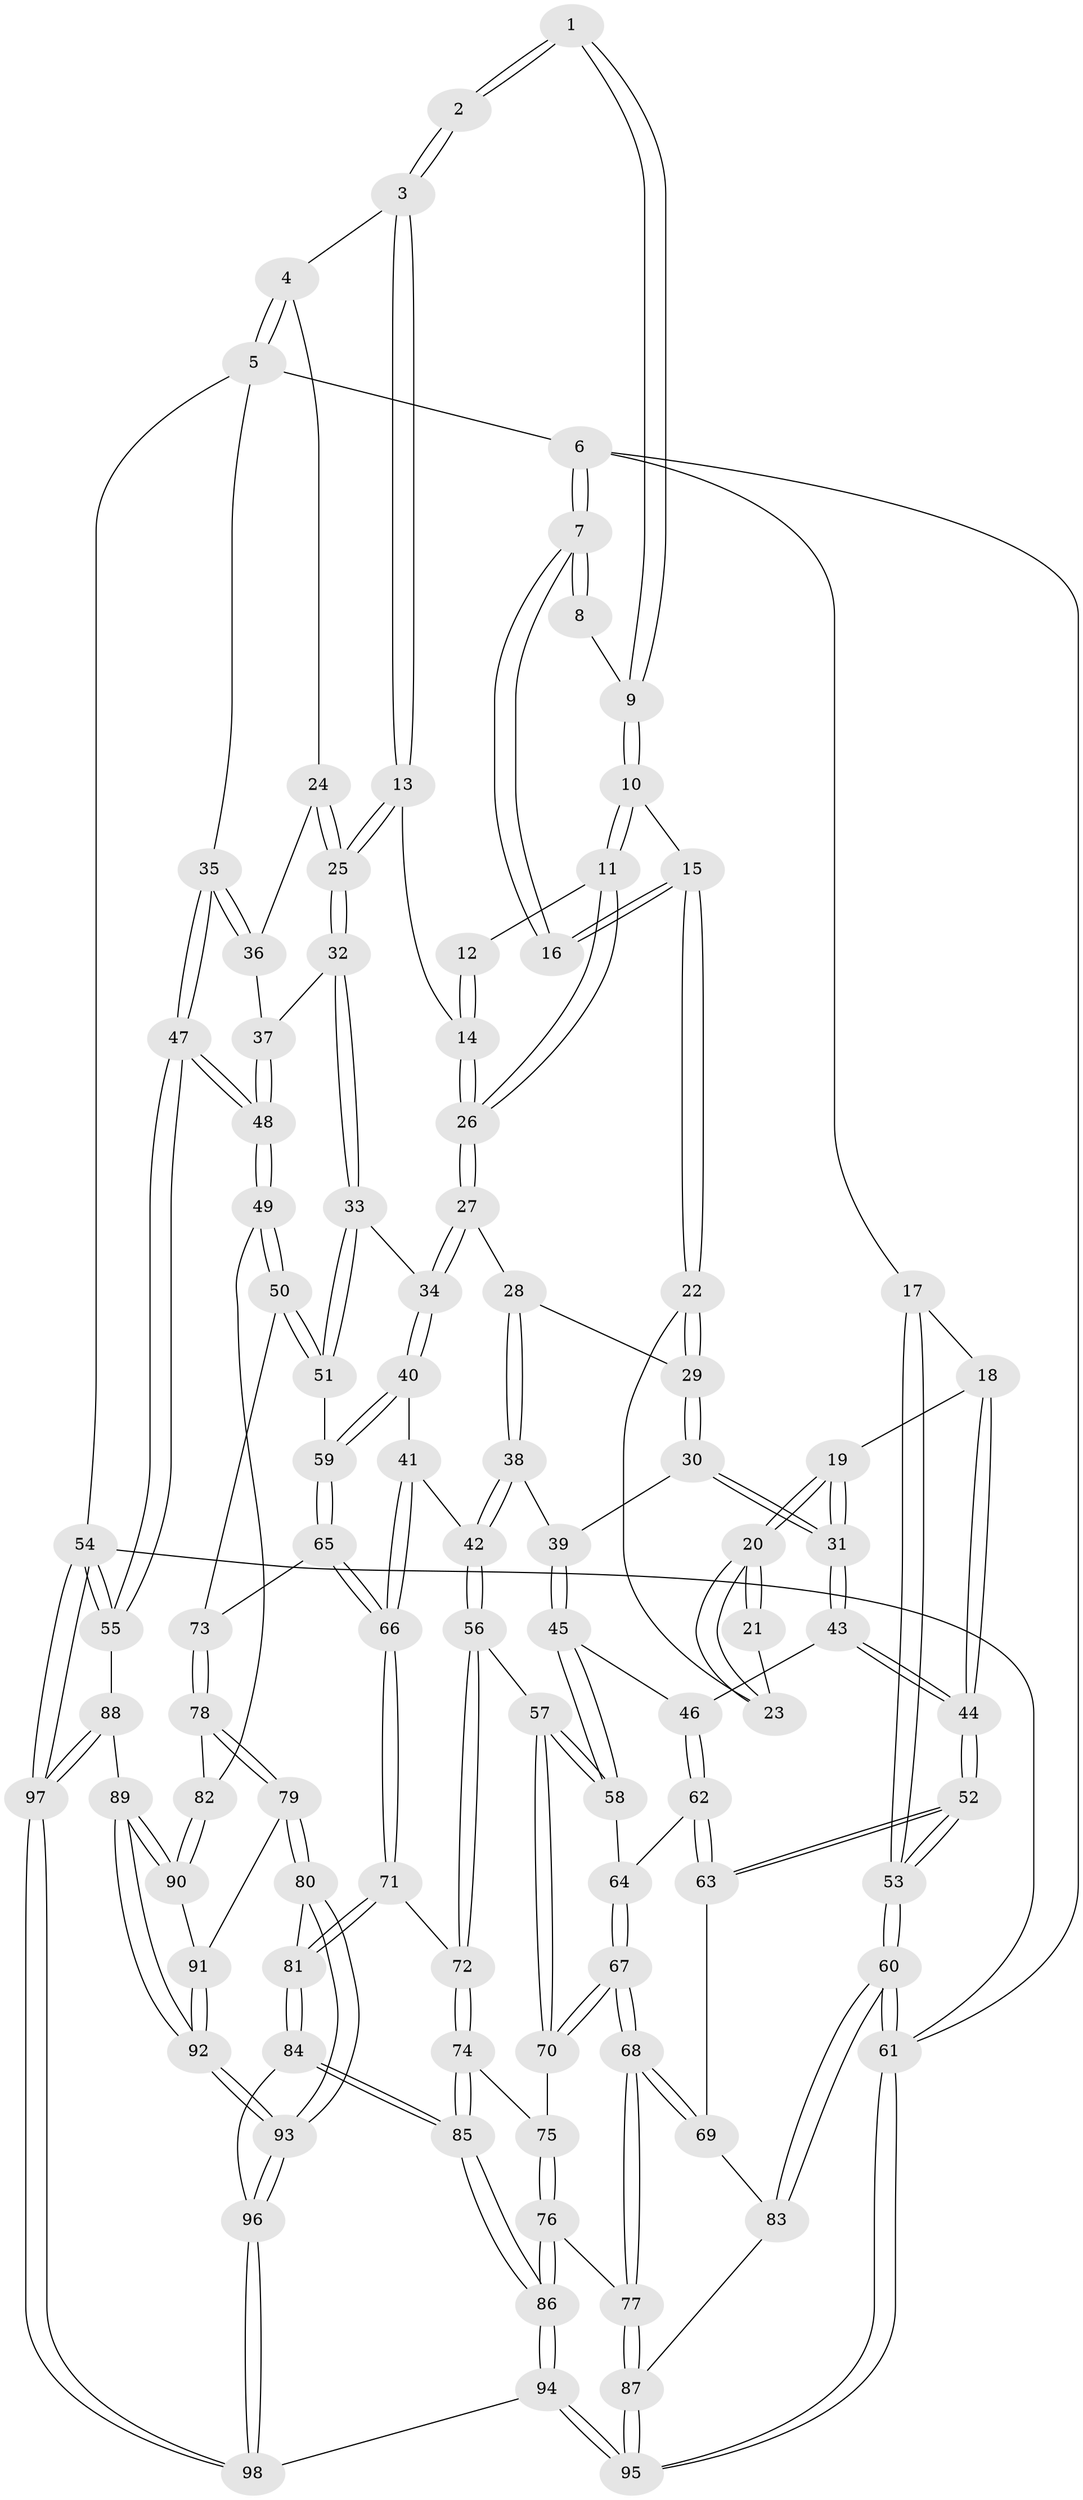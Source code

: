 // Generated by graph-tools (version 1.1) at 2025/11/02/27/25 16:11:58]
// undirected, 98 vertices, 242 edges
graph export_dot {
graph [start="1"]
  node [color=gray90,style=filled];
  1 [pos="+0.6834104146223611+0"];
  2 [pos="+0.7418764193883988+0"];
  3 [pos="+0.8715086400884287+0"];
  4 [pos="+1+0"];
  5 [pos="+1+0"];
  6 [pos="+0+0"];
  7 [pos="+0+0"];
  8 [pos="+0.3523294073939284+0"];
  9 [pos="+0.4265621521715081+0.08524034587319936"];
  10 [pos="+0.4232446278093053+0.12976058694024567"];
  11 [pos="+0.4546573704836832+0.14505947982998044"];
  12 [pos="+0.548304151621935+0.07531474942281445"];
  13 [pos="+0.7061379568219228+0.1955542194846997"];
  14 [pos="+0.6448919155228628+0.20834346465308962"];
  15 [pos="+0.3733898265562487+0.13907170378269126"];
  16 [pos="+0.2096880210090523+0.04869406039549868"];
  17 [pos="+0+0"];
  18 [pos="+0.13159750099618842+0.30650970575706205"];
  19 [pos="+0.18919453761605157+0.2976286631510917"];
  20 [pos="+0.19230517406112857+0.289431211421854"];
  21 [pos="+0.2096140366968046+0.08579756128862444"];
  22 [pos="+0.3491523535950457+0.19127212284567197"];
  23 [pos="+0.2810977855366189+0.21724716640389766"];
  24 [pos="+0.8316131127321594+0.27643673697909554"];
  25 [pos="+0.760125805487894+0.2989707670790001"];
  26 [pos="+0.5284254016264321+0.2539820421736076"];
  27 [pos="+0.5236101010055063+0.2696549304612474"];
  28 [pos="+0.5135993446243823+0.2831370583534653"];
  29 [pos="+0.34922300982765836+0.2831506186771185"];
  30 [pos="+0.29425904565381134+0.35601231838898445"];
  31 [pos="+0.27705757688302846+0.3575054708685456"];
  32 [pos="+0.7588956772174643+0.35385108304608504"];
  33 [pos="+0.7271860296331415+0.4159753219964303"];
  34 [pos="+0.6900551193768231+0.4194246443358275"];
  35 [pos="+1+0"];
  36 [pos="+0.9385940906837601+0.2603726189595488"];
  37 [pos="+0.932234623862021+0.3888922270928767"];
  38 [pos="+0.4707963915606177+0.41833060721031873"];
  39 [pos="+0.35035549851775094+0.38882853260230366"];
  40 [pos="+0.5421592557075643+0.49462517537456585"];
  41 [pos="+0.5196700712666079+0.4960059406161719"];
  42 [pos="+0.5030467067511312+0.49572273911355763"];
  43 [pos="+0.2528761505177541+0.4277315814233051"];
  44 [pos="+0.03875649230928124+0.5103867813447814"];
  45 [pos="+0.3367017941280015+0.4992278016112713"];
  46 [pos="+0.2663817642047143+0.5077823904953918"];
  47 [pos="+1+0.5974638516013718"];
  48 [pos="+1+0.5808589481082772"];
  49 [pos="+0.9284560374718872+0.6046124872578539"];
  50 [pos="+0.8886466616058656+0.5967236759790214"];
  51 [pos="+0.7561393631875888+0.47385569299929153"];
  52 [pos="+0+0.5636295913859601"];
  53 [pos="+0+0.6187430800495872"];
  54 [pos="+1+1"];
  55 [pos="+1+0.7862214631510975"];
  56 [pos="+0.48313509610647276+0.5257308684056712"];
  57 [pos="+0.4555516923702413+0.5485579718718375"];
  58 [pos="+0.3999638736727557+0.5365900570602034"];
  59 [pos="+0.6582396614323845+0.5910588541948185"];
  60 [pos="+0+0.7255893966648888"];
  61 [pos="+0+1"];
  62 [pos="+0.25719782421921084+0.528937409678896"];
  63 [pos="+0.04950556662649595+0.5740836792435815"];
  64 [pos="+0.2833417492286858+0.5757269809816655"];
  65 [pos="+0.6699509803200162+0.6497590286227399"];
  66 [pos="+0.6308880242450273+0.6786432244370162"];
  67 [pos="+0.2906359827393862+0.6587636509322329"];
  68 [pos="+0.27618232500295875+0.6848863137407365"];
  69 [pos="+0.23636860315689978+0.6796525283437997"];
  70 [pos="+0.43591148678723857+0.5963721369604501"];
  71 [pos="+0.6223702212971393+0.686784830196974"];
  72 [pos="+0.5785043675651304+0.6868324242775218"];
  73 [pos="+0.7497975696998291+0.6634493538272673"];
  74 [pos="+0.5291232114206269+0.7170598487394608"];
  75 [pos="+0.4501364058686497+0.6782529755109442"];
  76 [pos="+0.3641630577854679+0.7884415541649045"];
  77 [pos="+0.3172736190509223+0.7678250196157587"];
  78 [pos="+0.7430810629329611+0.7617902709052772"];
  79 [pos="+0.7339244126043694+0.7897982291231855"];
  80 [pos="+0.686208371687236+0.815527844156484"];
  81 [pos="+0.6522511188675127+0.8141390320328328"];
  82 [pos="+0.8661521805501115+0.7445912990329278"];
  83 [pos="+0.1702447425361785+0.7522519927198316"];
  84 [pos="+0.5624321321164953+0.8829892436743251"];
  85 [pos="+0.502998186306568+0.9117455042865941"];
  86 [pos="+0.47644927606836873+0.938200436554111"];
  87 [pos="+0.2085007598983355+0.8509819472694317"];
  88 [pos="+0.9261723394179047+0.8917862984681918"];
  89 [pos="+0.8999350753115233+0.8831252378676453"];
  90 [pos="+0.8531597674160887+0.8045071346346132"];
  91 [pos="+0.7853592525068197+0.8143532957608897"];
  92 [pos="+0.7873248988301682+0.9301327438514646"];
  93 [pos="+0.7658103504927161+0.9498074798324331"];
  94 [pos="+0.4337873381933417+1"];
  95 [pos="+0+1"];
  96 [pos="+0.7650283437479664+0.9518401481086736"];
  97 [pos="+0.8703105682521153+1"];
  98 [pos="+0.734997830999806+1"];
  1 -- 2;
  1 -- 2;
  1 -- 9;
  1 -- 9;
  2 -- 3;
  2 -- 3;
  3 -- 4;
  3 -- 13;
  3 -- 13;
  4 -- 5;
  4 -- 5;
  4 -- 24;
  5 -- 6;
  5 -- 35;
  5 -- 54;
  6 -- 7;
  6 -- 7;
  6 -- 17;
  6 -- 61;
  7 -- 8;
  7 -- 8;
  7 -- 16;
  7 -- 16;
  8 -- 9;
  9 -- 10;
  9 -- 10;
  10 -- 11;
  10 -- 11;
  10 -- 15;
  11 -- 12;
  11 -- 26;
  11 -- 26;
  12 -- 14;
  12 -- 14;
  13 -- 14;
  13 -- 25;
  13 -- 25;
  14 -- 26;
  14 -- 26;
  15 -- 16;
  15 -- 16;
  15 -- 22;
  15 -- 22;
  17 -- 18;
  17 -- 53;
  17 -- 53;
  18 -- 19;
  18 -- 44;
  18 -- 44;
  19 -- 20;
  19 -- 20;
  19 -- 31;
  19 -- 31;
  20 -- 21;
  20 -- 21;
  20 -- 23;
  20 -- 23;
  21 -- 23;
  22 -- 23;
  22 -- 29;
  22 -- 29;
  24 -- 25;
  24 -- 25;
  24 -- 36;
  25 -- 32;
  25 -- 32;
  26 -- 27;
  26 -- 27;
  27 -- 28;
  27 -- 34;
  27 -- 34;
  28 -- 29;
  28 -- 38;
  28 -- 38;
  29 -- 30;
  29 -- 30;
  30 -- 31;
  30 -- 31;
  30 -- 39;
  31 -- 43;
  31 -- 43;
  32 -- 33;
  32 -- 33;
  32 -- 37;
  33 -- 34;
  33 -- 51;
  33 -- 51;
  34 -- 40;
  34 -- 40;
  35 -- 36;
  35 -- 36;
  35 -- 47;
  35 -- 47;
  36 -- 37;
  37 -- 48;
  37 -- 48;
  38 -- 39;
  38 -- 42;
  38 -- 42;
  39 -- 45;
  39 -- 45;
  40 -- 41;
  40 -- 59;
  40 -- 59;
  41 -- 42;
  41 -- 66;
  41 -- 66;
  42 -- 56;
  42 -- 56;
  43 -- 44;
  43 -- 44;
  43 -- 46;
  44 -- 52;
  44 -- 52;
  45 -- 46;
  45 -- 58;
  45 -- 58;
  46 -- 62;
  46 -- 62;
  47 -- 48;
  47 -- 48;
  47 -- 55;
  47 -- 55;
  48 -- 49;
  48 -- 49;
  49 -- 50;
  49 -- 50;
  49 -- 82;
  50 -- 51;
  50 -- 51;
  50 -- 73;
  51 -- 59;
  52 -- 53;
  52 -- 53;
  52 -- 63;
  52 -- 63;
  53 -- 60;
  53 -- 60;
  54 -- 55;
  54 -- 55;
  54 -- 97;
  54 -- 97;
  54 -- 61;
  55 -- 88;
  56 -- 57;
  56 -- 72;
  56 -- 72;
  57 -- 58;
  57 -- 58;
  57 -- 70;
  57 -- 70;
  58 -- 64;
  59 -- 65;
  59 -- 65;
  60 -- 61;
  60 -- 61;
  60 -- 83;
  60 -- 83;
  61 -- 95;
  61 -- 95;
  62 -- 63;
  62 -- 63;
  62 -- 64;
  63 -- 69;
  64 -- 67;
  64 -- 67;
  65 -- 66;
  65 -- 66;
  65 -- 73;
  66 -- 71;
  66 -- 71;
  67 -- 68;
  67 -- 68;
  67 -- 70;
  67 -- 70;
  68 -- 69;
  68 -- 69;
  68 -- 77;
  68 -- 77;
  69 -- 83;
  70 -- 75;
  71 -- 72;
  71 -- 81;
  71 -- 81;
  72 -- 74;
  72 -- 74;
  73 -- 78;
  73 -- 78;
  74 -- 75;
  74 -- 85;
  74 -- 85;
  75 -- 76;
  75 -- 76;
  76 -- 77;
  76 -- 86;
  76 -- 86;
  77 -- 87;
  77 -- 87;
  78 -- 79;
  78 -- 79;
  78 -- 82;
  79 -- 80;
  79 -- 80;
  79 -- 91;
  80 -- 81;
  80 -- 93;
  80 -- 93;
  81 -- 84;
  81 -- 84;
  82 -- 90;
  82 -- 90;
  83 -- 87;
  84 -- 85;
  84 -- 85;
  84 -- 96;
  85 -- 86;
  85 -- 86;
  86 -- 94;
  86 -- 94;
  87 -- 95;
  87 -- 95;
  88 -- 89;
  88 -- 97;
  88 -- 97;
  89 -- 90;
  89 -- 90;
  89 -- 92;
  89 -- 92;
  90 -- 91;
  91 -- 92;
  91 -- 92;
  92 -- 93;
  92 -- 93;
  93 -- 96;
  93 -- 96;
  94 -- 95;
  94 -- 95;
  94 -- 98;
  96 -- 98;
  96 -- 98;
  97 -- 98;
  97 -- 98;
}
